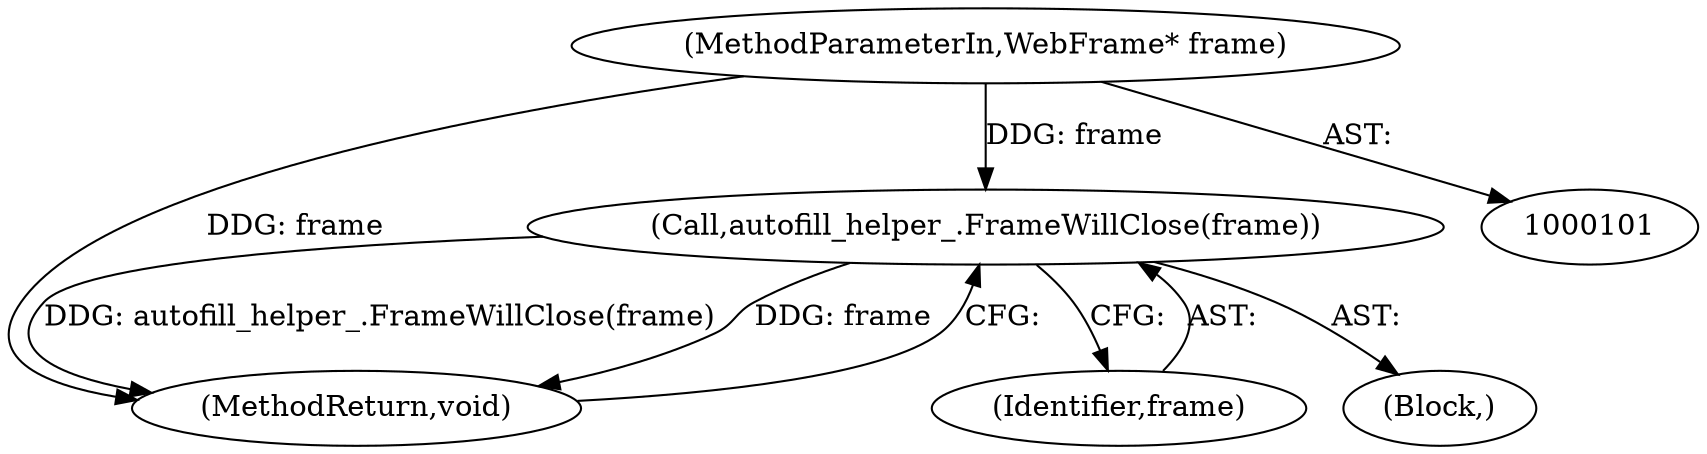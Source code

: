 digraph "0_Chrome_5041f984669fe3a989a84c348eb838c8f7233f6b@pointer" {
"1000129" [label="(Call,autofill_helper_.FrameWillClose(frame))"];
"1000102" [label="(MethodParameterIn,WebFrame* frame)"];
"1000102" [label="(MethodParameterIn,WebFrame* frame)"];
"1000130" [label="(Identifier,frame)"];
"1000129" [label="(Call,autofill_helper_.FrameWillClose(frame))"];
"1000131" [label="(MethodReturn,void)"];
"1000103" [label="(Block,)"];
"1000129" -> "1000103"  [label="AST: "];
"1000129" -> "1000130"  [label="CFG: "];
"1000130" -> "1000129"  [label="AST: "];
"1000131" -> "1000129"  [label="CFG: "];
"1000129" -> "1000131"  [label="DDG: autofill_helper_.FrameWillClose(frame)"];
"1000129" -> "1000131"  [label="DDG: frame"];
"1000102" -> "1000129"  [label="DDG: frame"];
"1000102" -> "1000101"  [label="AST: "];
"1000102" -> "1000131"  [label="DDG: frame"];
}
